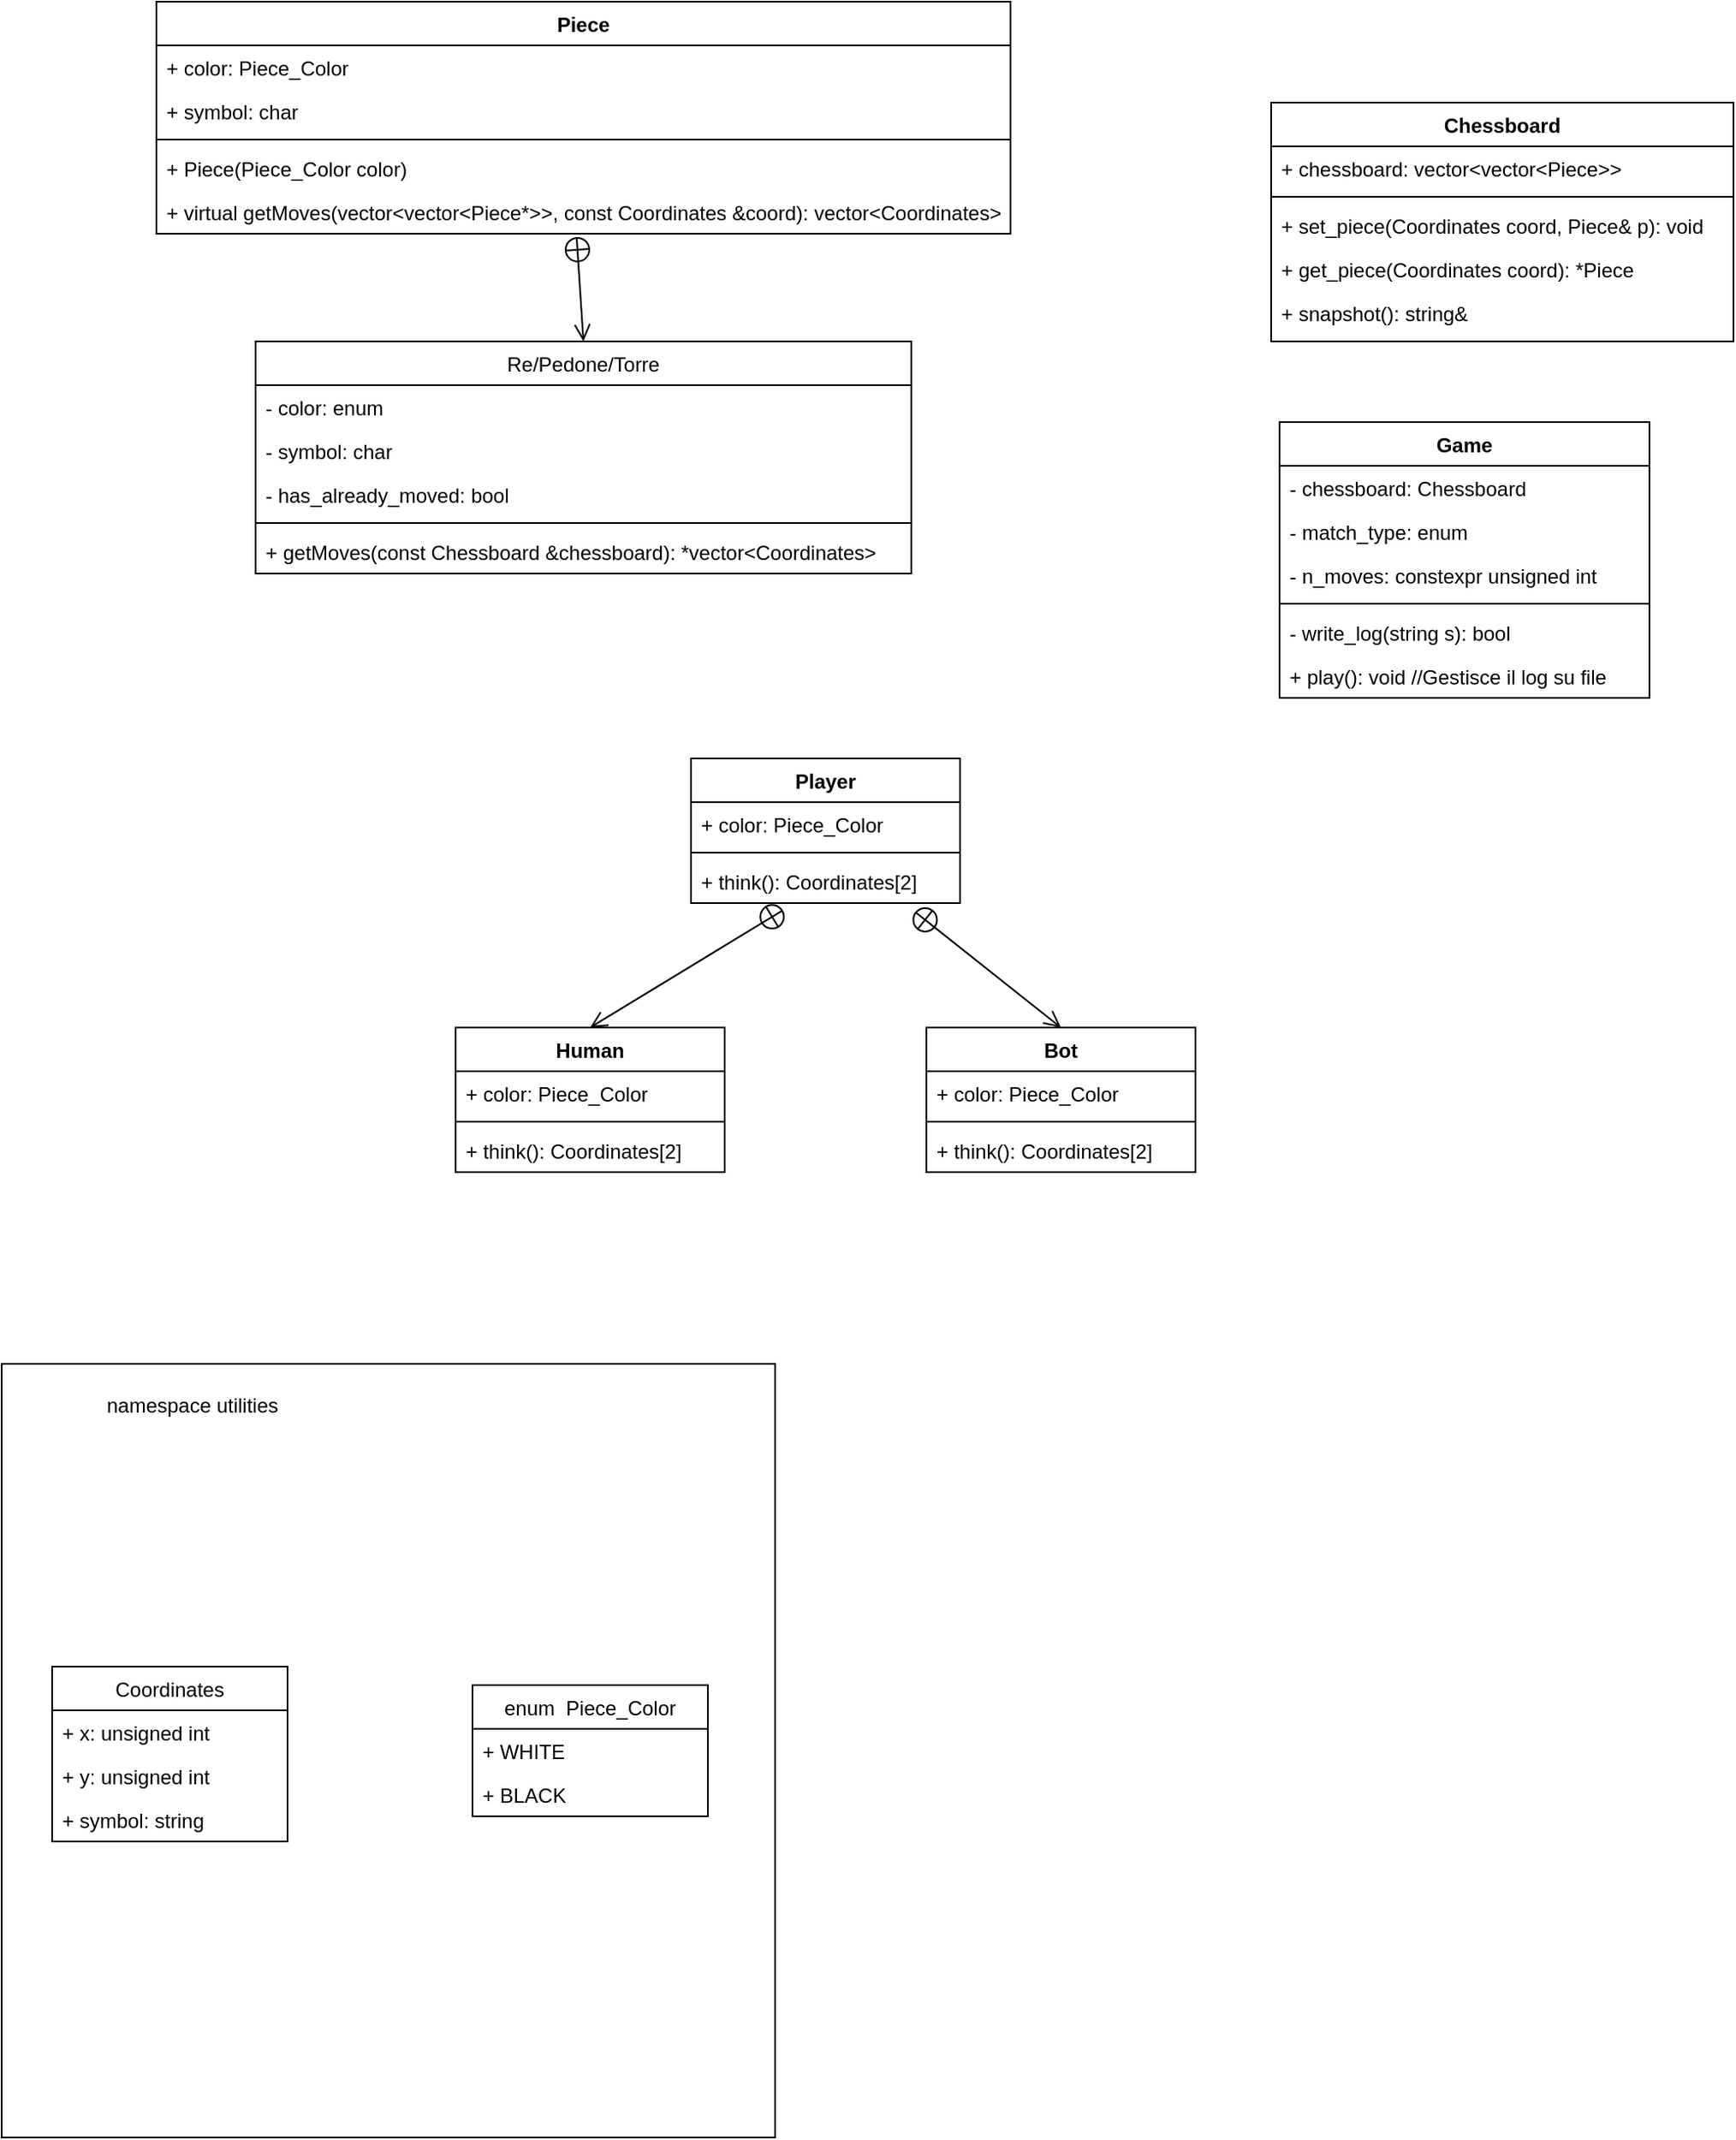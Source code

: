 <mxfile>
    <diagram id="C5RBs43oDa-KdzZeNtuy" name="Page-1">
        <mxGraphModel dx="1169" dy="800" grid="1" gridSize="10" guides="1" tooltips="1" connect="1" arrows="1" fold="1" page="1" pageScale="1" pageWidth="1169" pageHeight="827" math="0" shadow="0">
            <root>
                <mxCell id="WIyWlLk6GJQsqaUBKTNV-0"/>
                <mxCell id="WIyWlLk6GJQsqaUBKTNV-1" parent="WIyWlLk6GJQsqaUBKTNV-0"/>
                <mxCell id="DHozepzzbAqEAY0vjRK2-31" value="" style="rounded=0;whiteSpace=wrap;html=1;" parent="WIyWlLk6GJQsqaUBKTNV-1" vertex="1">
                    <mxGeometry x="80" y="880" width="460" height="460" as="geometry"/>
                </mxCell>
                <mxCell id="iDf2eeVCtQ1p_wO_GxUW-0" value="Piece" style="swimlane;fontStyle=1;align=center;verticalAlign=top;childLayout=stackLayout;horizontal=1;startSize=26;horizontalStack=0;resizeParent=1;resizeParentMax=0;resizeLast=0;collapsible=1;marginBottom=0;" parent="WIyWlLk6GJQsqaUBKTNV-1" vertex="1">
                    <mxGeometry x="172" y="70" width="508" height="138" as="geometry"/>
                </mxCell>
                <mxCell id="iDf2eeVCtQ1p_wO_GxUW-1" value="+ color: Piece_Color" style="text;strokeColor=none;fillColor=none;align=left;verticalAlign=top;spacingLeft=4;spacingRight=4;overflow=hidden;rotatable=0;points=[[0,0.5],[1,0.5]];portConstraint=eastwest;" parent="iDf2eeVCtQ1p_wO_GxUW-0" vertex="1">
                    <mxGeometry y="26" width="508" height="26" as="geometry"/>
                </mxCell>
                <mxCell id="iDf2eeVCtQ1p_wO_GxUW-5" value="+ symbol: char" style="text;strokeColor=none;fillColor=none;align=left;verticalAlign=top;spacingLeft=4;spacingRight=4;overflow=hidden;rotatable=0;points=[[0,0.5],[1,0.5]];portConstraint=eastwest;" parent="iDf2eeVCtQ1p_wO_GxUW-0" vertex="1">
                    <mxGeometry y="52" width="508" height="26" as="geometry"/>
                </mxCell>
                <mxCell id="iDf2eeVCtQ1p_wO_GxUW-2" value="" style="line;strokeWidth=1;fillColor=none;align=left;verticalAlign=middle;spacingTop=-1;spacingLeft=3;spacingRight=3;rotatable=0;labelPosition=right;points=[];portConstraint=eastwest;" parent="iDf2eeVCtQ1p_wO_GxUW-0" vertex="1">
                    <mxGeometry y="78" width="508" height="8" as="geometry"/>
                </mxCell>
                <mxCell id="DHozepzzbAqEAY0vjRK2-11" value="+ Piece(Piece_Color color)" style="text;strokeColor=none;fillColor=none;align=left;verticalAlign=top;spacingLeft=4;spacingRight=4;overflow=hidden;rotatable=0;points=[[0,0.5],[1,0.5]];portConstraint=eastwest;" parent="iDf2eeVCtQ1p_wO_GxUW-0" vertex="1">
                    <mxGeometry y="86" width="508" height="26" as="geometry"/>
                </mxCell>
                <mxCell id="iDf2eeVCtQ1p_wO_GxUW-3" value="+ virtual getMoves(vector&lt;vector&lt;Piece*&gt;&gt;, const Coordinates &amp;coord): vector&lt;Coordinates&gt;" style="text;strokeColor=none;fillColor=none;align=left;verticalAlign=top;spacingLeft=4;spacingRight=4;overflow=hidden;rotatable=0;points=[[0,0.5],[1,0.5]];portConstraint=eastwest;" parent="iDf2eeVCtQ1p_wO_GxUW-0" vertex="1">
                    <mxGeometry y="112" width="508" height="26" as="geometry"/>
                </mxCell>
                <mxCell id="iDf2eeVCtQ1p_wO_GxUW-6" value="Re/Pedone/Torre" style="swimlane;fontStyle=0;childLayout=stackLayout;horizontal=1;startSize=26;fillColor=none;horizontalStack=0;resizeParent=1;resizeParentMax=0;resizeLast=0;collapsible=1;marginBottom=0;" parent="WIyWlLk6GJQsqaUBKTNV-1" vertex="1">
                    <mxGeometry x="231" y="272" width="390" height="138" as="geometry"/>
                </mxCell>
                <mxCell id="iDf2eeVCtQ1p_wO_GxUW-7" value="- color: enum" style="text;strokeColor=none;fillColor=none;align=left;verticalAlign=top;spacingLeft=4;spacingRight=4;overflow=hidden;rotatable=0;points=[[0,0.5],[1,0.5]];portConstraint=eastwest;" parent="iDf2eeVCtQ1p_wO_GxUW-6" vertex="1">
                    <mxGeometry y="26" width="390" height="26" as="geometry"/>
                </mxCell>
                <mxCell id="iDf2eeVCtQ1p_wO_GxUW-11" value="- symbol: char" style="text;strokeColor=none;fillColor=none;align=left;verticalAlign=top;spacingLeft=4;spacingRight=4;overflow=hidden;rotatable=0;points=[[0,0.5],[1,0.5]];portConstraint=eastwest;" parent="iDf2eeVCtQ1p_wO_GxUW-6" vertex="1">
                    <mxGeometry y="52" width="390" height="26" as="geometry"/>
                </mxCell>
                <mxCell id="DHozepzzbAqEAY0vjRK2-5" value="- has_already_moved: bool" style="text;strokeColor=none;fillColor=none;align=left;verticalAlign=top;spacingLeft=4;spacingRight=4;overflow=hidden;rotatable=0;points=[[0,0.5],[1,0.5]];portConstraint=eastwest;" parent="iDf2eeVCtQ1p_wO_GxUW-6" vertex="1">
                    <mxGeometry y="78" width="390" height="26" as="geometry"/>
                </mxCell>
                <mxCell id="iDf2eeVCtQ1p_wO_GxUW-12" value="" style="line;strokeWidth=1;fillColor=none;align=left;verticalAlign=middle;spacingTop=-1;spacingLeft=3;spacingRight=3;rotatable=0;labelPosition=right;points=[];portConstraint=eastwest;" parent="iDf2eeVCtQ1p_wO_GxUW-6" vertex="1">
                    <mxGeometry y="104" width="390" height="8" as="geometry"/>
                </mxCell>
                <mxCell id="iDf2eeVCtQ1p_wO_GxUW-8" value="+ getMoves(const Chessboard &amp;chessboard): *vector&lt;Coordinates&gt;" style="text;strokeColor=none;fillColor=none;align=left;verticalAlign=top;spacingLeft=4;spacingRight=4;overflow=hidden;rotatable=0;points=[[0,0.5],[1,0.5]];portConstraint=eastwest;" parent="iDf2eeVCtQ1p_wO_GxUW-6" vertex="1">
                    <mxGeometry y="112" width="390" height="26" as="geometry"/>
                </mxCell>
                <mxCell id="iDf2eeVCtQ1p_wO_GxUW-14" value="" style="endArrow=open;startArrow=circlePlus;endFill=0;startFill=0;endSize=8;html=1;rounded=0;entryX=0.5;entryY=0;entryDx=0;entryDy=0;exitX=0.492;exitY=1.058;exitDx=0;exitDy=0;exitPerimeter=0;" parent="WIyWlLk6GJQsqaUBKTNV-1" source="iDf2eeVCtQ1p_wO_GxUW-3" target="iDf2eeVCtQ1p_wO_GxUW-6" edge="1">
                    <mxGeometry width="160" relative="1" as="geometry">
                        <mxPoint x="410" y="310" as="sourcePoint"/>
                        <mxPoint x="580" y="330" as="targetPoint"/>
                    </mxGeometry>
                </mxCell>
                <mxCell id="iDf2eeVCtQ1p_wO_GxUW-19" value="Chessboard" style="swimlane;fontStyle=1;align=center;verticalAlign=top;childLayout=stackLayout;horizontal=1;startSize=26;horizontalStack=0;resizeParent=1;resizeParentMax=0;resizeLast=0;collapsible=1;marginBottom=0;" parent="WIyWlLk6GJQsqaUBKTNV-1" vertex="1">
                    <mxGeometry x="835" y="130" width="275" height="142" as="geometry"/>
                </mxCell>
                <mxCell id="iDf2eeVCtQ1p_wO_GxUW-20" value="+ chessboard: vector&lt;vector&lt;Piece&gt;&gt;" style="text;strokeColor=none;fillColor=none;align=left;verticalAlign=top;spacingLeft=4;spacingRight=4;overflow=hidden;rotatable=0;points=[[0,0.5],[1,0.5]];portConstraint=eastwest;" parent="iDf2eeVCtQ1p_wO_GxUW-19" vertex="1">
                    <mxGeometry y="26" width="275" height="26" as="geometry"/>
                </mxCell>
                <mxCell id="iDf2eeVCtQ1p_wO_GxUW-21" value="" style="line;strokeWidth=1;fillColor=none;align=left;verticalAlign=middle;spacingTop=-1;spacingLeft=3;spacingRight=3;rotatable=0;labelPosition=right;points=[];portConstraint=eastwest;" parent="iDf2eeVCtQ1p_wO_GxUW-19" vertex="1">
                    <mxGeometry y="52" width="275" height="8" as="geometry"/>
                </mxCell>
                <mxCell id="DHozepzzbAqEAY0vjRK2-16" value="+ set_piece(Coordinates coord, Piece&amp; p): void" style="text;strokeColor=none;fillColor=none;align=left;verticalAlign=top;spacingLeft=4;spacingRight=4;overflow=hidden;rotatable=0;points=[[0,0.5],[1,0.5]];portConstraint=eastwest;" parent="iDf2eeVCtQ1p_wO_GxUW-19" vertex="1">
                    <mxGeometry y="60" width="275" height="26" as="geometry"/>
                </mxCell>
                <mxCell id="DHozepzzbAqEAY0vjRK2-17" value="+ get_piece(Coordinates coord): *Piece" style="text;strokeColor=none;fillColor=none;align=left;verticalAlign=top;spacingLeft=4;spacingRight=4;overflow=hidden;rotatable=0;points=[[0,0.5],[1,0.5]];portConstraint=eastwest;" parent="iDf2eeVCtQ1p_wO_GxUW-19" vertex="1">
                    <mxGeometry y="86" width="275" height="26" as="geometry"/>
                </mxCell>
                <mxCell id="iDf2eeVCtQ1p_wO_GxUW-26" value="+ snapshot(): string&amp;" style="text;strokeColor=none;fillColor=none;align=left;verticalAlign=top;spacingLeft=4;spacingRight=4;overflow=hidden;rotatable=0;points=[[0,0.5],[1,0.5]];portConstraint=eastwest;" parent="iDf2eeVCtQ1p_wO_GxUW-19" vertex="1">
                    <mxGeometry y="112" width="275" height="30" as="geometry"/>
                </mxCell>
                <mxCell id="iDf2eeVCtQ1p_wO_GxUW-27" value="Game" style="swimlane;fontStyle=1;align=center;verticalAlign=top;childLayout=stackLayout;horizontal=1;startSize=26;horizontalStack=0;resizeParent=1;resizeParentMax=0;resizeLast=0;collapsible=1;marginBottom=0;" parent="WIyWlLk6GJQsqaUBKTNV-1" vertex="1">
                    <mxGeometry x="840" y="320" width="220" height="164" as="geometry"/>
                </mxCell>
                <mxCell id="iDf2eeVCtQ1p_wO_GxUW-28" value="- chessboard: Chessboard" style="text;strokeColor=none;fillColor=none;align=left;verticalAlign=top;spacingLeft=4;spacingRight=4;overflow=hidden;rotatable=0;points=[[0,0.5],[1,0.5]];portConstraint=eastwest;" parent="iDf2eeVCtQ1p_wO_GxUW-27" vertex="1">
                    <mxGeometry y="26" width="220" height="26" as="geometry"/>
                </mxCell>
                <mxCell id="iDf2eeVCtQ1p_wO_GxUW-31" value="- match_type: enum" style="text;strokeColor=none;fillColor=none;align=left;verticalAlign=top;spacingLeft=4;spacingRight=4;overflow=hidden;rotatable=0;points=[[0,0.5],[1,0.5]];portConstraint=eastwest;" parent="iDf2eeVCtQ1p_wO_GxUW-27" vertex="1">
                    <mxGeometry y="52" width="220" height="26" as="geometry"/>
                </mxCell>
                <mxCell id="iDf2eeVCtQ1p_wO_GxUW-25" value="- n_moves: constexpr unsigned int" style="text;strokeColor=none;fillColor=none;align=left;verticalAlign=top;spacingLeft=4;spacingRight=4;overflow=hidden;rotatable=0;points=[[0,0.5],[1,0.5]];portConstraint=eastwest;" parent="iDf2eeVCtQ1p_wO_GxUW-27" vertex="1">
                    <mxGeometry y="78" width="220" height="26" as="geometry"/>
                </mxCell>
                <mxCell id="iDf2eeVCtQ1p_wO_GxUW-29" value="" style="line;strokeWidth=1;fillColor=none;align=left;verticalAlign=middle;spacingTop=-1;spacingLeft=3;spacingRight=3;rotatable=0;labelPosition=right;points=[];portConstraint=eastwest;" parent="iDf2eeVCtQ1p_wO_GxUW-27" vertex="1">
                    <mxGeometry y="104" width="220" height="8" as="geometry"/>
                </mxCell>
                <mxCell id="DHozepzzbAqEAY0vjRK2-29" value="- write_log(string s): bool" style="text;strokeColor=none;fillColor=none;align=left;verticalAlign=top;spacingLeft=4;spacingRight=4;overflow=hidden;rotatable=0;points=[[0,0.5],[1,0.5]];portConstraint=eastwest;" parent="iDf2eeVCtQ1p_wO_GxUW-27" vertex="1">
                    <mxGeometry y="112" width="220" height="26" as="geometry"/>
                </mxCell>
                <mxCell id="iDf2eeVCtQ1p_wO_GxUW-30" value="+ play(): void //Gestisce il log su file" style="text;strokeColor=none;fillColor=none;align=left;verticalAlign=top;spacingLeft=4;spacingRight=4;overflow=hidden;rotatable=0;points=[[0,0.5],[1,0.5]];portConstraint=eastwest;" parent="iDf2eeVCtQ1p_wO_GxUW-27" vertex="1">
                    <mxGeometry y="138" width="220" height="26" as="geometry"/>
                </mxCell>
                <mxCell id="DHozepzzbAqEAY0vjRK2-0" value="Player" style="swimlane;fontStyle=1;align=center;verticalAlign=top;childLayout=stackLayout;horizontal=1;startSize=26;horizontalStack=0;resizeParent=1;resizeParentMax=0;resizeLast=0;collapsible=1;marginBottom=0;" parent="WIyWlLk6GJQsqaUBKTNV-1" vertex="1">
                    <mxGeometry x="490" y="520" width="160" height="86" as="geometry"/>
                </mxCell>
                <mxCell id="DHozepzzbAqEAY0vjRK2-18" value="+ color: Piece_Color" style="text;strokeColor=none;fillColor=none;align=left;verticalAlign=top;spacingLeft=4;spacingRight=4;overflow=hidden;rotatable=0;points=[[0,0.5],[1,0.5]];portConstraint=eastwest;" parent="DHozepzzbAqEAY0vjRK2-0" vertex="1">
                    <mxGeometry y="26" width="160" height="26" as="geometry"/>
                </mxCell>
                <mxCell id="DHozepzzbAqEAY0vjRK2-2" value="" style="line;strokeWidth=1;fillColor=none;align=left;verticalAlign=middle;spacingTop=-1;spacingLeft=3;spacingRight=3;rotatable=0;labelPosition=right;points=[];portConstraint=eastwest;" parent="DHozepzzbAqEAY0vjRK2-0" vertex="1">
                    <mxGeometry y="52" width="160" height="8" as="geometry"/>
                </mxCell>
                <mxCell id="DHozepzzbAqEAY0vjRK2-3" value="+ think(): Coordinates[2]" style="text;strokeColor=none;fillColor=none;align=left;verticalAlign=top;spacingLeft=4;spacingRight=4;overflow=hidden;rotatable=0;points=[[0,0.5],[1,0.5]];portConstraint=eastwest;" parent="DHozepzzbAqEAY0vjRK2-0" vertex="1">
                    <mxGeometry y="60" width="160" height="26" as="geometry"/>
                </mxCell>
                <mxCell id="DHozepzzbAqEAY0vjRK2-6" value="Coordinates" style="swimlane;fontStyle=0;childLayout=stackLayout;horizontal=1;startSize=26;fillColor=none;horizontalStack=0;resizeParent=1;resizeParentMax=0;resizeLast=0;collapsible=1;marginBottom=0;" parent="WIyWlLk6GJQsqaUBKTNV-1" vertex="1">
                    <mxGeometry x="110" y="1060" width="140" height="104" as="geometry"/>
                </mxCell>
                <mxCell id="DHozepzzbAqEAY0vjRK2-7" value="+ x: unsigned int" style="text;strokeColor=none;fillColor=none;align=left;verticalAlign=top;spacingLeft=4;spacingRight=4;overflow=hidden;rotatable=0;points=[[0,0.5],[1,0.5]];portConstraint=eastwest;" parent="DHozepzzbAqEAY0vjRK2-6" vertex="1">
                    <mxGeometry y="26" width="140" height="26" as="geometry"/>
                </mxCell>
                <mxCell id="DHozepzzbAqEAY0vjRK2-8" value="+ y: unsigned int" style="text;strokeColor=none;fillColor=none;align=left;verticalAlign=top;spacingLeft=4;spacingRight=4;overflow=hidden;rotatable=0;points=[[0,0.5],[1,0.5]];portConstraint=eastwest;" parent="DHozepzzbAqEAY0vjRK2-6" vertex="1">
                    <mxGeometry y="52" width="140" height="26" as="geometry"/>
                </mxCell>
                <mxCell id="DHozepzzbAqEAY0vjRK2-10" value="+ symbol: string" style="text;strokeColor=none;fillColor=none;align=left;verticalAlign=top;spacingLeft=4;spacingRight=4;overflow=hidden;rotatable=0;points=[[0,0.5],[1,0.5]];portConstraint=eastwest;" parent="DHozepzzbAqEAY0vjRK2-6" vertex="1">
                    <mxGeometry y="78" width="140" height="26" as="geometry"/>
                </mxCell>
                <mxCell id="DHozepzzbAqEAY0vjRK2-12" value="enum  Piece_Color" style="swimlane;fontStyle=0;childLayout=stackLayout;horizontal=1;startSize=26;fillColor=none;horizontalStack=0;resizeParent=1;resizeParentMax=0;resizeLast=0;collapsible=1;marginBottom=0;" parent="WIyWlLk6GJQsqaUBKTNV-1" vertex="1">
                    <mxGeometry x="360" y="1071" width="140" height="78" as="geometry"/>
                </mxCell>
                <mxCell id="DHozepzzbAqEAY0vjRK2-13" value="+ WHITE" style="text;strokeColor=none;fillColor=none;align=left;verticalAlign=top;spacingLeft=4;spacingRight=4;overflow=hidden;rotatable=0;points=[[0,0.5],[1,0.5]];portConstraint=eastwest;" parent="DHozepzzbAqEAY0vjRK2-12" vertex="1">
                    <mxGeometry y="26" width="140" height="26" as="geometry"/>
                </mxCell>
                <mxCell id="DHozepzzbAqEAY0vjRK2-14" value="+ BLACK&#10;" style="text;strokeColor=none;fillColor=none;align=left;verticalAlign=top;spacingLeft=4;spacingRight=4;overflow=hidden;rotatable=0;points=[[0,0.5],[1,0.5]];portConstraint=eastwest;" parent="DHozepzzbAqEAY0vjRK2-12" vertex="1">
                    <mxGeometry y="52" width="140" height="26" as="geometry"/>
                </mxCell>
                <mxCell id="DHozepzzbAqEAY0vjRK2-19" value="Human" style="swimlane;fontStyle=1;align=center;verticalAlign=top;childLayout=stackLayout;horizontal=1;startSize=26;horizontalStack=0;resizeParent=1;resizeParentMax=0;resizeLast=0;collapsible=1;marginBottom=0;" parent="WIyWlLk6GJQsqaUBKTNV-1" vertex="1">
                    <mxGeometry x="350" y="680" width="160" height="86" as="geometry"/>
                </mxCell>
                <mxCell id="DHozepzzbAqEAY0vjRK2-20" value="+ color: Piece_Color" style="text;strokeColor=none;fillColor=none;align=left;verticalAlign=top;spacingLeft=4;spacingRight=4;overflow=hidden;rotatable=0;points=[[0,0.5],[1,0.5]];portConstraint=eastwest;" parent="DHozepzzbAqEAY0vjRK2-19" vertex="1">
                    <mxGeometry y="26" width="160" height="26" as="geometry"/>
                </mxCell>
                <mxCell id="DHozepzzbAqEAY0vjRK2-21" value="" style="line;strokeWidth=1;fillColor=none;align=left;verticalAlign=middle;spacingTop=-1;spacingLeft=3;spacingRight=3;rotatable=0;labelPosition=right;points=[];portConstraint=eastwest;" parent="DHozepzzbAqEAY0vjRK2-19" vertex="1">
                    <mxGeometry y="52" width="160" height="8" as="geometry"/>
                </mxCell>
                <mxCell id="DHozepzzbAqEAY0vjRK2-22" value="+ think(): Coordinates[2]" style="text;strokeColor=none;fillColor=none;align=left;verticalAlign=top;spacingLeft=4;spacingRight=4;overflow=hidden;rotatable=0;points=[[0,0.5],[1,0.5]];portConstraint=eastwest;" parent="DHozepzzbAqEAY0vjRK2-19" vertex="1">
                    <mxGeometry y="60" width="160" height="26" as="geometry"/>
                </mxCell>
                <mxCell id="DHozepzzbAqEAY0vjRK2-23" value="Bot" style="swimlane;fontStyle=1;align=center;verticalAlign=top;childLayout=stackLayout;horizontal=1;startSize=26;horizontalStack=0;resizeParent=1;resizeParentMax=0;resizeLast=0;collapsible=1;marginBottom=0;" parent="WIyWlLk6GJQsqaUBKTNV-1" vertex="1">
                    <mxGeometry x="630" y="680" width="160" height="86" as="geometry"/>
                </mxCell>
                <mxCell id="DHozepzzbAqEAY0vjRK2-24" value="+ color: Piece_Color" style="text;strokeColor=none;fillColor=none;align=left;verticalAlign=top;spacingLeft=4;spacingRight=4;overflow=hidden;rotatable=0;points=[[0,0.5],[1,0.5]];portConstraint=eastwest;" parent="DHozepzzbAqEAY0vjRK2-23" vertex="1">
                    <mxGeometry y="26" width="160" height="26" as="geometry"/>
                </mxCell>
                <mxCell id="DHozepzzbAqEAY0vjRK2-25" value="" style="line;strokeWidth=1;fillColor=none;align=left;verticalAlign=middle;spacingTop=-1;spacingLeft=3;spacingRight=3;rotatable=0;labelPosition=right;points=[];portConstraint=eastwest;" parent="DHozepzzbAqEAY0vjRK2-23" vertex="1">
                    <mxGeometry y="52" width="160" height="8" as="geometry"/>
                </mxCell>
                <mxCell id="DHozepzzbAqEAY0vjRK2-26" value="+ think(): Coordinates[2]" style="text;strokeColor=none;fillColor=none;align=left;verticalAlign=top;spacingLeft=4;spacingRight=4;overflow=hidden;rotatable=0;points=[[0,0.5],[1,0.5]];portConstraint=eastwest;" parent="DHozepzzbAqEAY0vjRK2-23" vertex="1">
                    <mxGeometry y="60" width="160" height="26" as="geometry"/>
                </mxCell>
                <mxCell id="DHozepzzbAqEAY0vjRK2-27" value="" style="endArrow=open;startArrow=circlePlus;endFill=0;startFill=0;endSize=8;html=1;rounded=0;entryX=0.5;entryY=0;entryDx=0;entryDy=0;exitX=0.344;exitY=1.154;exitDx=0;exitDy=0;exitPerimeter=0;" parent="WIyWlLk6GJQsqaUBKTNV-1" source="DHozepzzbAqEAY0vjRK2-3" target="DHozepzzbAqEAY0vjRK2-19" edge="1">
                    <mxGeometry width="160" relative="1" as="geometry">
                        <mxPoint x="935.196" y="597.998" as="sourcePoint"/>
                        <mxPoint x="820" y="618.49" as="targetPoint"/>
                    </mxGeometry>
                </mxCell>
                <mxCell id="DHozepzzbAqEAY0vjRK2-28" value="" style="endArrow=open;startArrow=circlePlus;endFill=0;startFill=0;endSize=8;html=1;rounded=0;entryX=0.5;entryY=0;entryDx=0;entryDy=0;exitX=0.831;exitY=1.192;exitDx=0;exitDy=0;exitPerimeter=0;" parent="WIyWlLk6GJQsqaUBKTNV-1" source="DHozepzzbAqEAY0vjRK2-3" target="DHozepzzbAqEAY0vjRK2-23" edge="1">
                    <mxGeometry width="160" relative="1" as="geometry">
                        <mxPoint x="1119.996" y="597.998" as="sourcePoint"/>
                        <mxPoint x="1004.8" y="618.49" as="targetPoint"/>
                    </mxGeometry>
                </mxCell>
                <mxCell id="DHozepzzbAqEAY0vjRK2-32" value="namespace utilities" style="text;html=1;strokeColor=none;fillColor=none;align=center;verticalAlign=middle;whiteSpace=wrap;rounded=0;" parent="WIyWlLk6GJQsqaUBKTNV-1" vertex="1">
                    <mxGeometry x="107" y="890" width="173" height="30" as="geometry"/>
                </mxCell>
            </root>
        </mxGraphModel>
    </diagram>
</mxfile>
